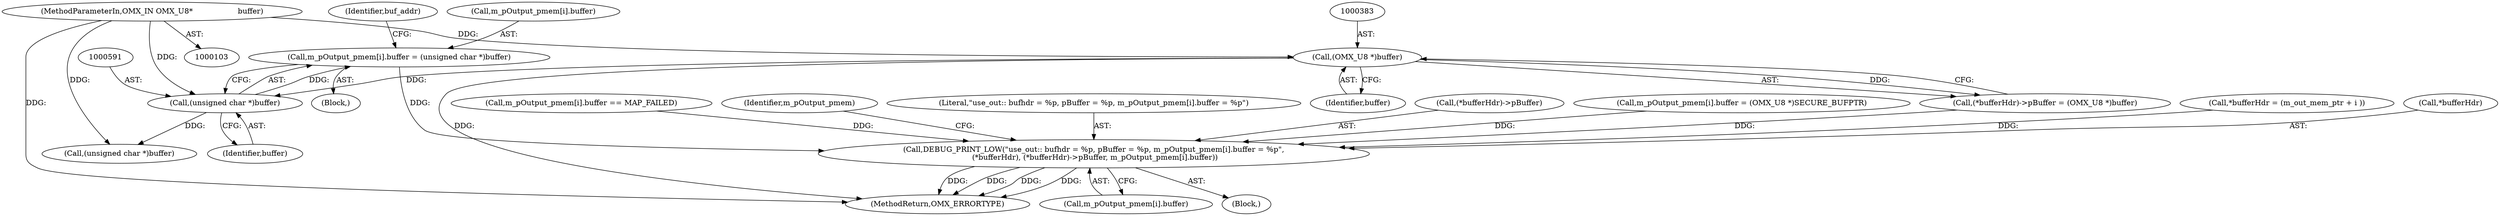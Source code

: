 digraph "0_Android_89913d7df36dbeb458ce165856bd6505a2ec647d_0@array" {
"1000584" [label="(Call,m_pOutput_pmem[i].buffer = (unsigned char *)buffer)"];
"1000590" [label="(Call,(unsigned char *)buffer)"];
"1000382" [label="(Call,(OMX_U8 *)buffer)"];
"1000109" [label="(MethodParameterIn,OMX_IN OMX_U8*                   buffer)"];
"1000604" [label="(Call,DEBUG_PRINT_LOW(\"use_out:: bufhdr = %p, pBuffer = %p, m_pOutput_pmem[i].buffer = %p\",\n (*bufferHdr), (*bufferHdr)->pBuffer, m_pOutput_pmem[i].buffer))"];
"1000584" [label="(Call,m_pOutput_pmem[i].buffer = (unsigned char *)buffer)"];
"1000109" [label="(MethodParameterIn,OMX_IN OMX_U8*                   buffer)"];
"1000601" [label="(Call,(unsigned char *)buffer)"];
"1000507" [label="(Call,m_pOutput_pmem[i].buffer == MAP_FAILED)"];
"1000592" [label="(Identifier,buffer)"];
"1000384" [label="(Identifier,buffer)"];
"1000622" [label="(Identifier,m_pOutput_pmem)"];
"1000600" [label="(Identifier,buf_addr)"];
"1000585" [label="(Call,m_pOutput_pmem[i].buffer)"];
"1000646" [label="(MethodReturn,OMX_ERRORTYPE)"];
"1000612" [label="(Call,m_pOutput_pmem[i].buffer)"];
"1000382" [label="(Call,(OMX_U8 *)buffer)"];
"1000605" [label="(Literal,\"use_out:: bufhdr = %p, pBuffer = %p, m_pOutput_pmem[i].buffer = %p\")"];
"1000590" [label="(Call,(unsigned char *)buffer)"];
"1000546" [label="(Block,)"];
"1000608" [label="(Call,(*bufferHdr)->pBuffer)"];
"1000604" [label="(Call,DEBUG_PRINT_LOW(\"use_out:: bufhdr = %p, pBuffer = %p, m_pOutput_pmem[i].buffer = %p\",\n (*bufferHdr), (*bufferHdr)->pBuffer, m_pOutput_pmem[i].buffer))"];
"1000472" [label="(Call,m_pOutput_pmem[i].buffer = (OMX_U8 *)SECURE_BUFPTR)"];
"1000371" [label="(Call,*bufferHdr = (m_out_mem_ptr + i ))"];
"1000377" [label="(Call,(*bufferHdr)->pBuffer = (OMX_U8 *)buffer)"];
"1000606" [label="(Call,*bufferHdr)"];
"1000370" [label="(Block,)"];
"1000584" -> "1000546"  [label="AST: "];
"1000584" -> "1000590"  [label="CFG: "];
"1000585" -> "1000584"  [label="AST: "];
"1000590" -> "1000584"  [label="AST: "];
"1000600" -> "1000584"  [label="CFG: "];
"1000590" -> "1000584"  [label="DDG: "];
"1000584" -> "1000604"  [label="DDG: "];
"1000590" -> "1000592"  [label="CFG: "];
"1000591" -> "1000590"  [label="AST: "];
"1000592" -> "1000590"  [label="AST: "];
"1000382" -> "1000590"  [label="DDG: "];
"1000109" -> "1000590"  [label="DDG: "];
"1000590" -> "1000601"  [label="DDG: "];
"1000382" -> "1000377"  [label="AST: "];
"1000382" -> "1000384"  [label="CFG: "];
"1000383" -> "1000382"  [label="AST: "];
"1000384" -> "1000382"  [label="AST: "];
"1000377" -> "1000382"  [label="CFG: "];
"1000382" -> "1000646"  [label="DDG: "];
"1000382" -> "1000377"  [label="DDG: "];
"1000109" -> "1000382"  [label="DDG: "];
"1000109" -> "1000103"  [label="AST: "];
"1000109" -> "1000646"  [label="DDG: "];
"1000109" -> "1000601"  [label="DDG: "];
"1000604" -> "1000370"  [label="AST: "];
"1000604" -> "1000612"  [label="CFG: "];
"1000605" -> "1000604"  [label="AST: "];
"1000606" -> "1000604"  [label="AST: "];
"1000608" -> "1000604"  [label="AST: "];
"1000612" -> "1000604"  [label="AST: "];
"1000622" -> "1000604"  [label="CFG: "];
"1000604" -> "1000646"  [label="DDG: "];
"1000604" -> "1000646"  [label="DDG: "];
"1000604" -> "1000646"  [label="DDG: "];
"1000604" -> "1000646"  [label="DDG: "];
"1000371" -> "1000604"  [label="DDG: "];
"1000377" -> "1000604"  [label="DDG: "];
"1000472" -> "1000604"  [label="DDG: "];
"1000507" -> "1000604"  [label="DDG: "];
}
